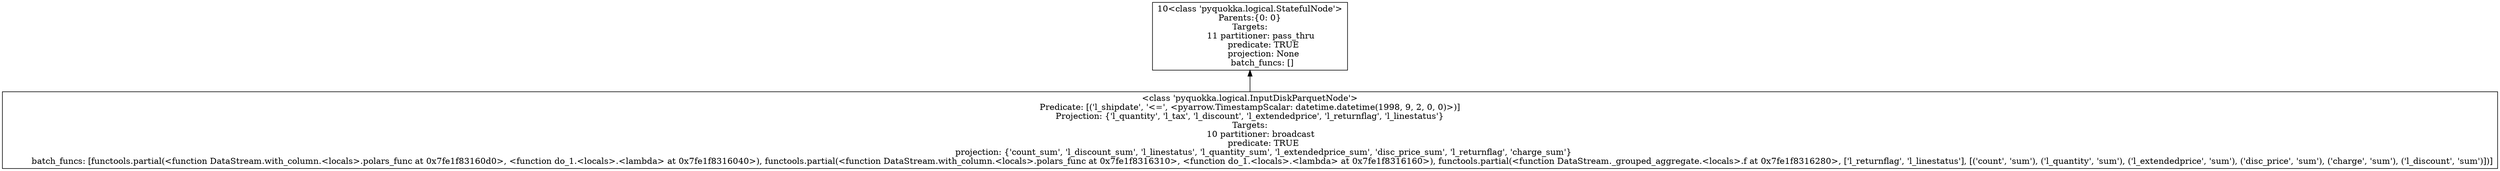 digraph "logical-plan" {
	graph [rankdir=BT]
	node [shape=box]
	10 [label="10<class 'pyquokka.logical.StatefulNode'>
Parents:{0: 0}
Targets:
	11 partitioner: pass_thru
	  predicate: TRUE
	  projection: None
	 batch_funcs: []"]
	0 [label="<class 'pyquokka.logical.InputDiskParquetNode'>
Predicate: [('l_shipdate', '<=', <pyarrow.TimestampScalar: datetime.datetime(1998, 9, 2, 0, 0)>)]
Projection: {'l_quantity', 'l_tax', 'l_discount', 'l_extendedprice', 'l_returnflag', 'l_linestatus'}
Targets:
	10 partitioner: broadcast
	  predicate: TRUE
	  projection: {'count_sum', 'l_discount_sum', 'l_linestatus', 'l_quantity_sum', 'l_extendedprice_sum', 'disc_price_sum', 'l_returnflag', 'charge_sum'}
	 batch_funcs: [functools.partial(<function DataStream.with_column.<locals>.polars_func at 0x7fe1f83160d0>, <function do_1.<locals>.<lambda> at 0x7fe1f8316040>), functools.partial(<function DataStream.with_column.<locals>.polars_func at 0x7fe1f8316310>, <function do_1.<locals>.<lambda> at 0x7fe1f8316160>), functools.partial(<function DataStream._grouped_aggregate.<locals>.f at 0x7fe1f8316280>, ['l_returnflag', 'l_linestatus'], [('count', 'sum'), ('l_quantity', 'sum'), ('l_extendedprice', 'sum'), ('disc_price', 'sum'), ('charge', 'sum'), ('l_discount', 'sum')])]"]
	0 -> 10
}
